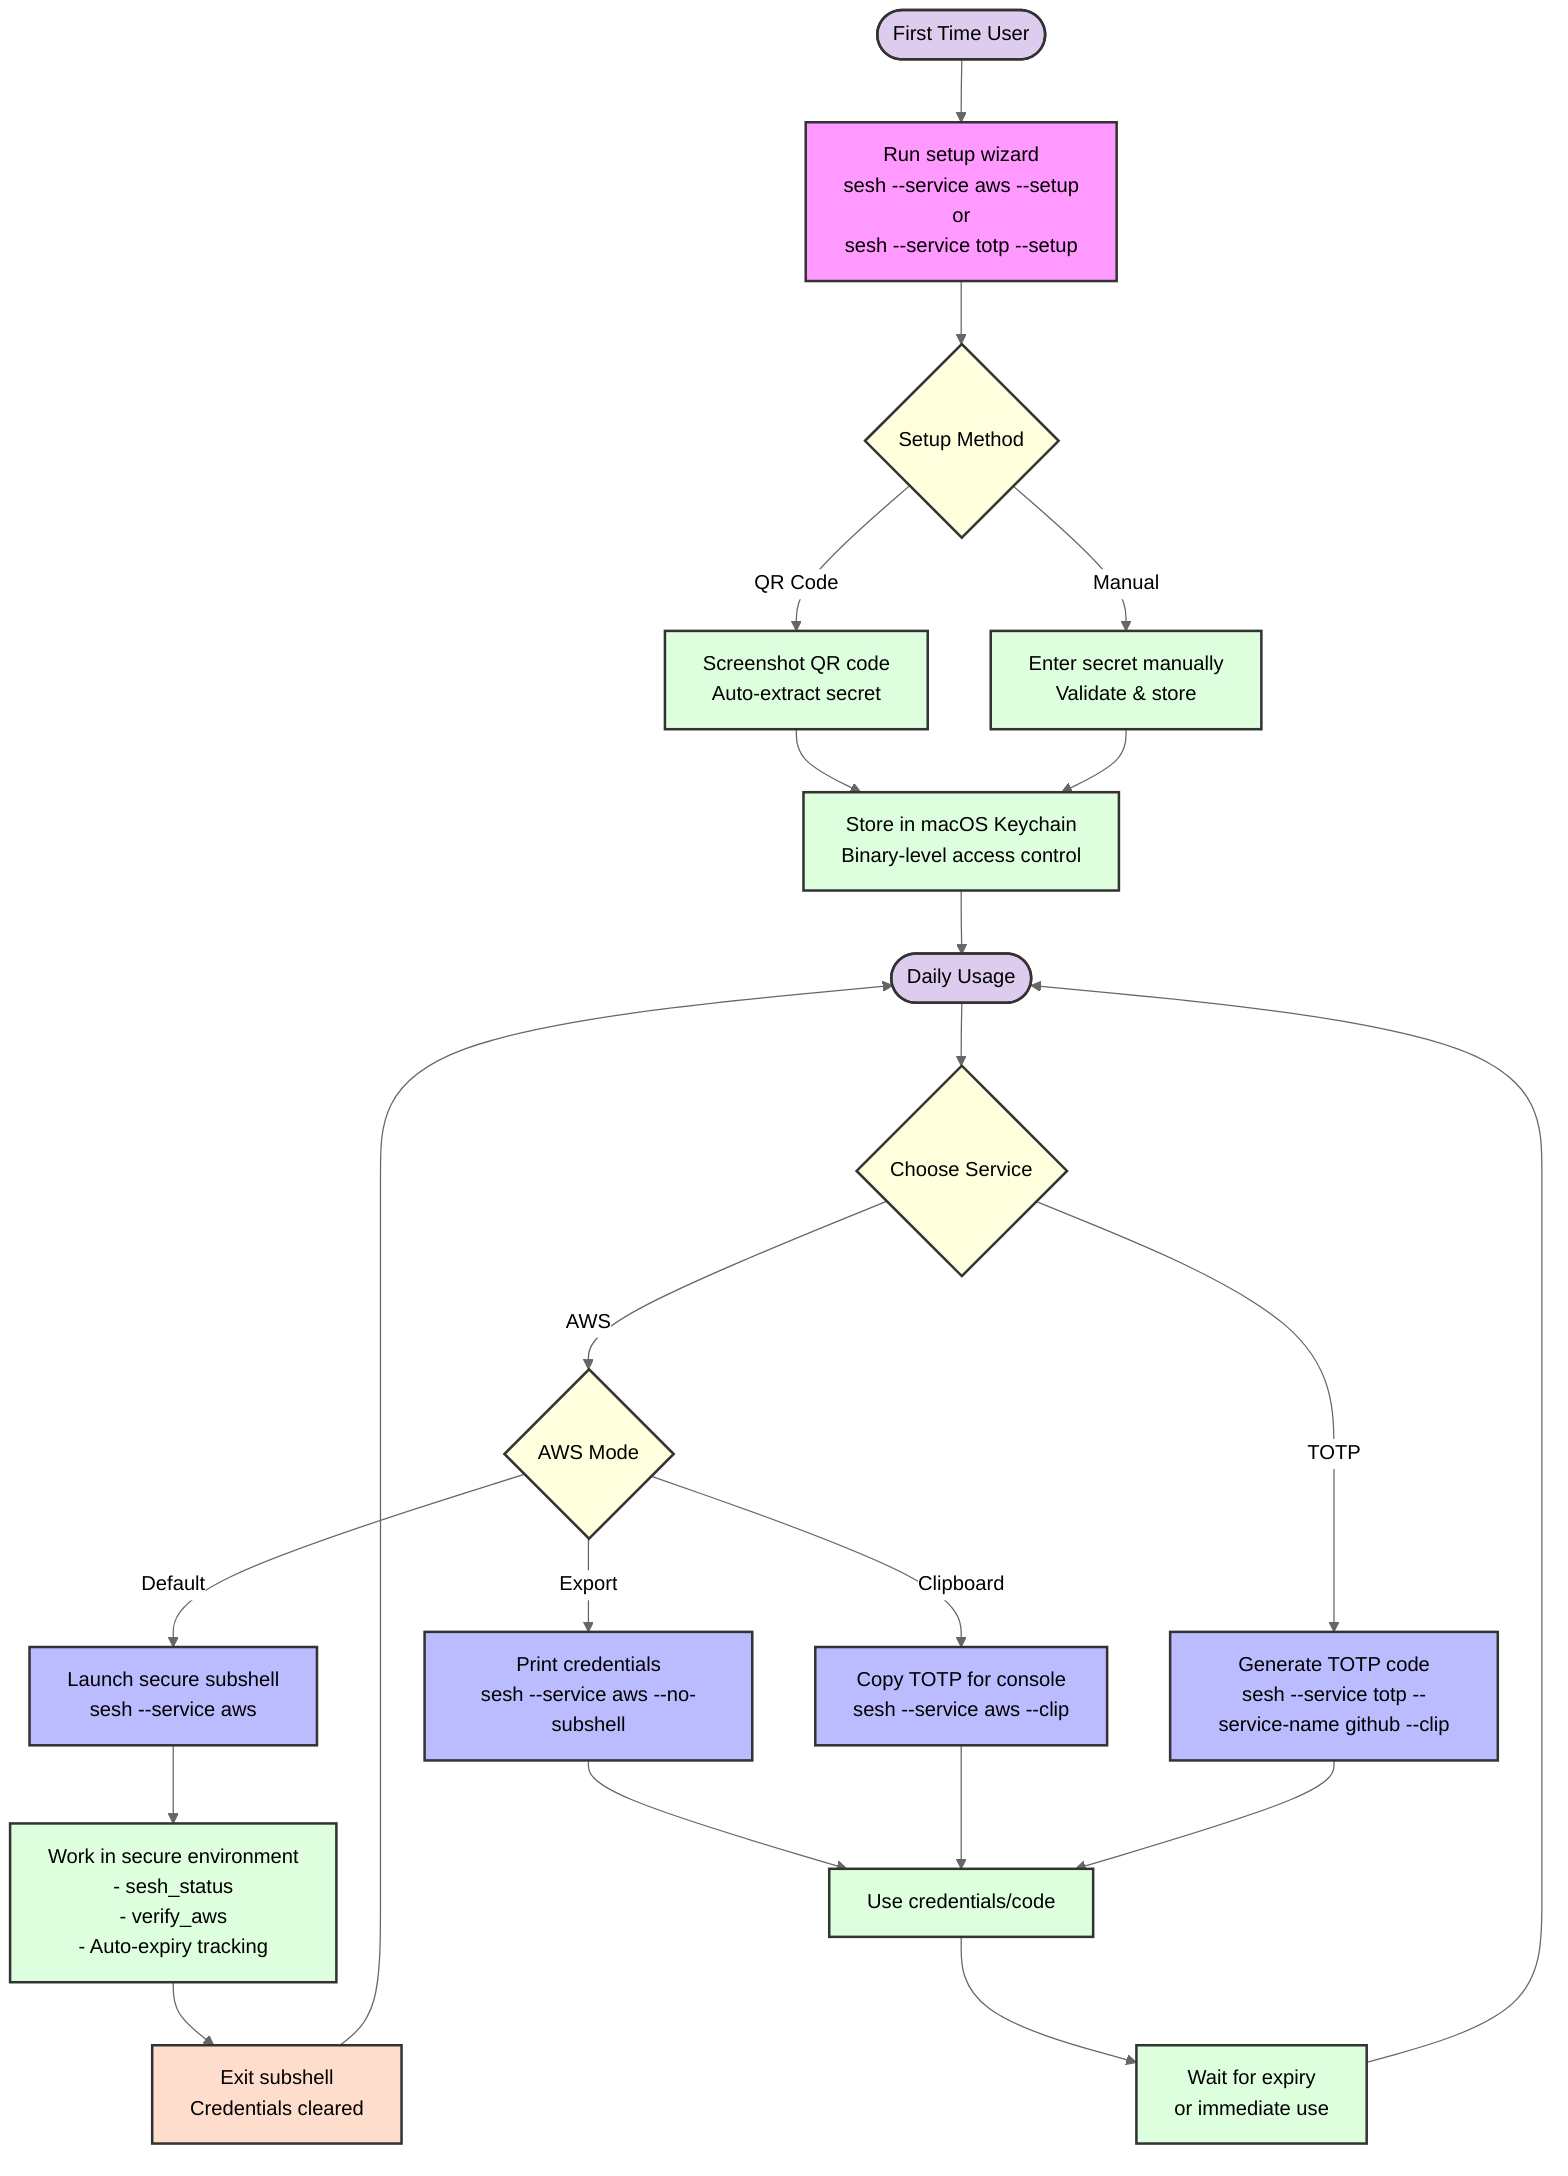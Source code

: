 %%{init: {'theme': 'neutral'}}%%
flowchart TD
    classDef start fill:#dce,stroke:#333,stroke-width:2px
    classDef process fill:#dfd,stroke:#333,stroke-width:2px
    classDef decision fill:#ffd,stroke:#333,stroke-width:2px
    classDef endNode fill:#fdc,stroke:#333,stroke-width:2px
    classDef sesh fill:#bbf,stroke:#333,stroke-width:2px
    classDef setup fill:#f9f,stroke:#333,stroke-width:2px

    Start([First Time User]):::start --> Setup["Run setup wizard<br>sesh --service aws --setup<br>or<br>sesh --service totp --setup"]:::setup
    
    Setup --> SetupChoice{"Setup Method"}:::decision
    SetupChoice -->|"QR Code"| QR["Screenshot QR code<br>Auto-extract secret"]:::process
    SetupChoice -->|"Manual"| Manual["Enter secret manually<br>Validate & store"]:::process
    
    QR --> Keychain["Store in macOS Keychain<br>Binary-level access control"]:::process
    Manual --> Keychain
    
    Keychain --> Daily([Daily Usage]):::start
    
    Daily --> Service{"Choose Service"}:::decision
    
    Service -->|"AWS"| AWSChoice{"AWS Mode"}:::decision
    AWSChoice -->|"Default"| Subshell["Launch secure subshell<br>sesh --service aws"]:::sesh
    AWSChoice -->|"Export"| Export["Print credentials<br>sesh --service aws --no-subshell"]:::sesh
    AWSChoice -->|"Clipboard"| AWSClip["Copy TOTP for console<br>sesh --service aws --clip"]:::sesh
    
    Service -->|"TOTP"| TOTP["Generate TOTP code<br>sesh --service totp --service-name github --clip"]:::sesh
    
    Subshell --> Work["Work in secure environment<br>- sesh_status<br>- verify_aws<br>- Auto-expiry tracking"]:::process
    Work --> Exit["Exit subshell<br>Credentials cleared"]:::endNode
    
    Export --> Use["Use credentials/code"]:::process
    AWSClip --> Use
    TOTP --> Use
    
    Use --> Expire["Wait for expiry<br>or immediate use"]:::process
    Expire --> Daily
    
    Exit --> Daily